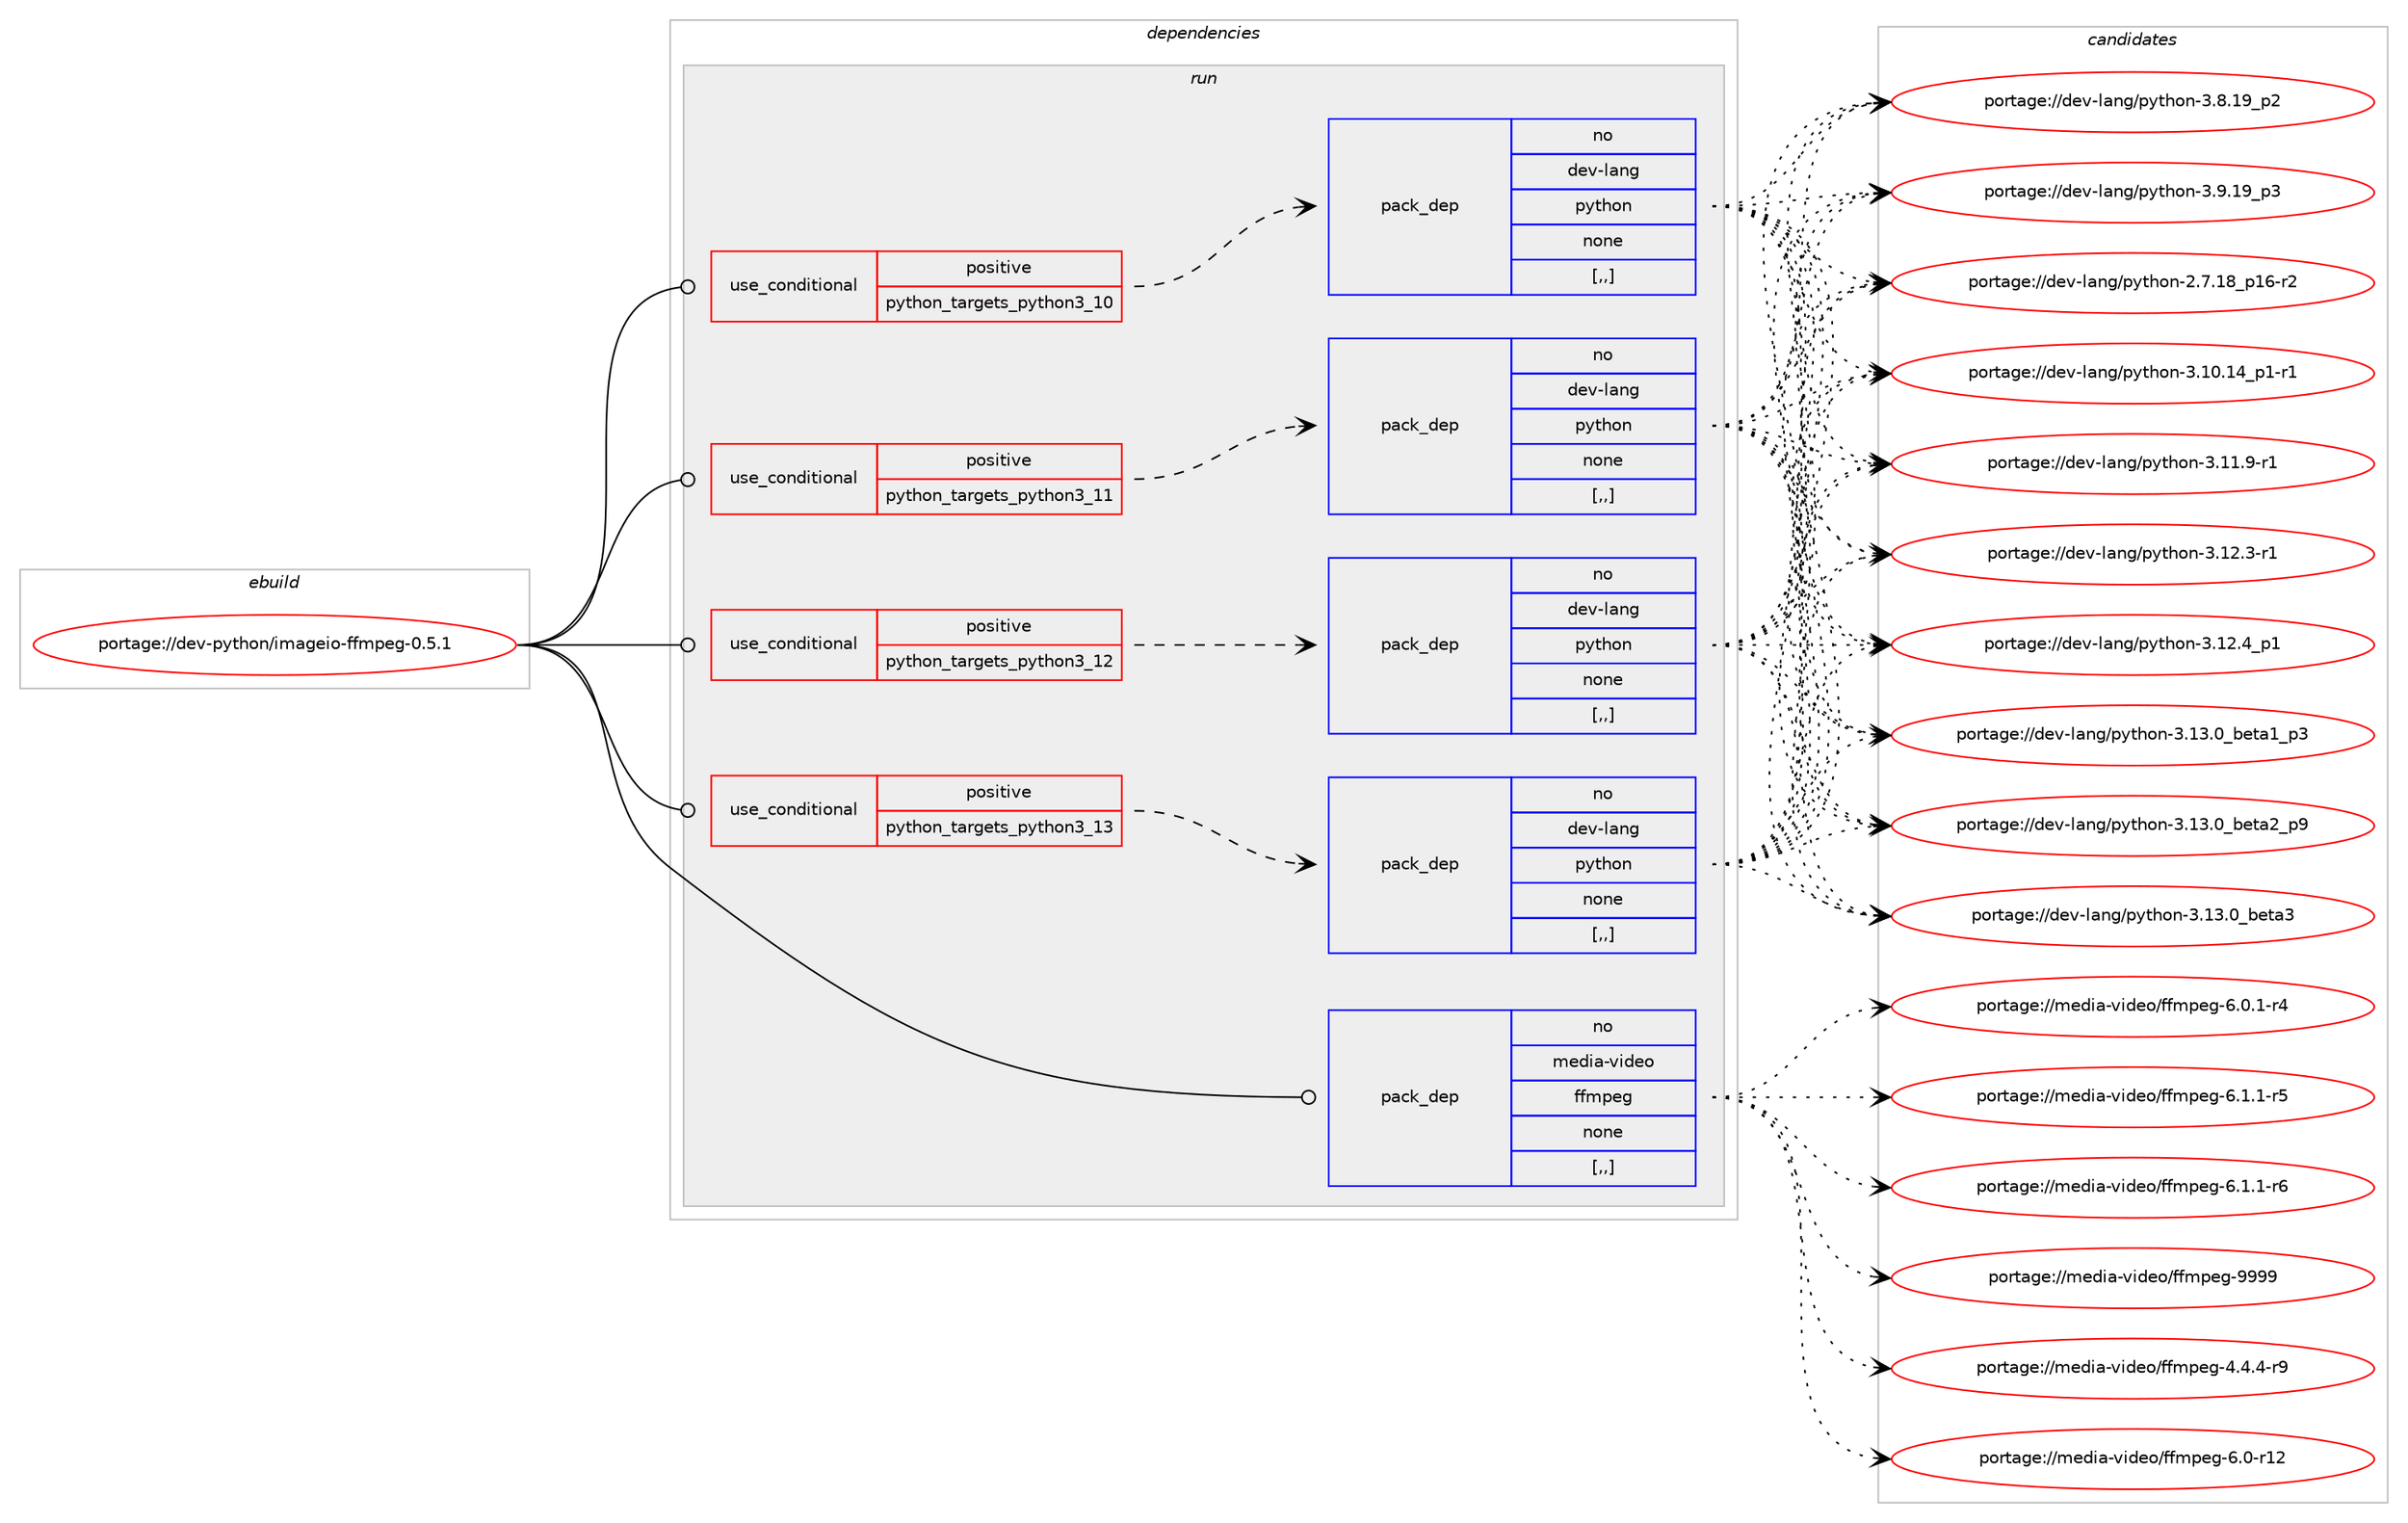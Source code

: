 digraph prolog {

# *************
# Graph options
# *************

newrank=true;
concentrate=true;
compound=true;
graph [rankdir=LR,fontname=Helvetica,fontsize=10,ranksep=1.5];#, ranksep=2.5, nodesep=0.2];
edge  [arrowhead=vee];
node  [fontname=Helvetica,fontsize=10];

# **********
# The ebuild
# **********

subgraph cluster_leftcol {
color=gray;
rank=same;
label=<<i>ebuild</i>>;
id [label="portage://dev-python/imageio-ffmpeg-0.5.1", color=red, width=4, href="../dev-python/imageio-ffmpeg-0.5.1.svg"];
}

# ****************
# The dependencies
# ****************

subgraph cluster_midcol {
color=gray;
label=<<i>dependencies</i>>;
subgraph cluster_compile {
fillcolor="#eeeeee";
style=filled;
label=<<i>compile</i>>;
}
subgraph cluster_compileandrun {
fillcolor="#eeeeee";
style=filled;
label=<<i>compile and run</i>>;
}
subgraph cluster_run {
fillcolor="#eeeeee";
style=filled;
label=<<i>run</i>>;
subgraph cond32621 {
dependency144827 [label=<<TABLE BORDER="0" CELLBORDER="1" CELLSPACING="0" CELLPADDING="4"><TR><TD ROWSPAN="3" CELLPADDING="10">use_conditional</TD></TR><TR><TD>positive</TD></TR><TR><TD>python_targets_python3_10</TD></TR></TABLE>>, shape=none, color=red];
subgraph pack110991 {
dependency144828 [label=<<TABLE BORDER="0" CELLBORDER="1" CELLSPACING="0" CELLPADDING="4" WIDTH="220"><TR><TD ROWSPAN="6" CELLPADDING="30">pack_dep</TD></TR><TR><TD WIDTH="110">no</TD></TR><TR><TD>dev-lang</TD></TR><TR><TD>python</TD></TR><TR><TD>none</TD></TR><TR><TD>[,,]</TD></TR></TABLE>>, shape=none, color=blue];
}
dependency144827:e -> dependency144828:w [weight=20,style="dashed",arrowhead="vee"];
}
id:e -> dependency144827:w [weight=20,style="solid",arrowhead="odot"];
subgraph cond32622 {
dependency144829 [label=<<TABLE BORDER="0" CELLBORDER="1" CELLSPACING="0" CELLPADDING="4"><TR><TD ROWSPAN="3" CELLPADDING="10">use_conditional</TD></TR><TR><TD>positive</TD></TR><TR><TD>python_targets_python3_11</TD></TR></TABLE>>, shape=none, color=red];
subgraph pack110992 {
dependency144830 [label=<<TABLE BORDER="0" CELLBORDER="1" CELLSPACING="0" CELLPADDING="4" WIDTH="220"><TR><TD ROWSPAN="6" CELLPADDING="30">pack_dep</TD></TR><TR><TD WIDTH="110">no</TD></TR><TR><TD>dev-lang</TD></TR><TR><TD>python</TD></TR><TR><TD>none</TD></TR><TR><TD>[,,]</TD></TR></TABLE>>, shape=none, color=blue];
}
dependency144829:e -> dependency144830:w [weight=20,style="dashed",arrowhead="vee"];
}
id:e -> dependency144829:w [weight=20,style="solid",arrowhead="odot"];
subgraph cond32623 {
dependency144831 [label=<<TABLE BORDER="0" CELLBORDER="1" CELLSPACING="0" CELLPADDING="4"><TR><TD ROWSPAN="3" CELLPADDING="10">use_conditional</TD></TR><TR><TD>positive</TD></TR><TR><TD>python_targets_python3_12</TD></TR></TABLE>>, shape=none, color=red];
subgraph pack110993 {
dependency144832 [label=<<TABLE BORDER="0" CELLBORDER="1" CELLSPACING="0" CELLPADDING="4" WIDTH="220"><TR><TD ROWSPAN="6" CELLPADDING="30">pack_dep</TD></TR><TR><TD WIDTH="110">no</TD></TR><TR><TD>dev-lang</TD></TR><TR><TD>python</TD></TR><TR><TD>none</TD></TR><TR><TD>[,,]</TD></TR></TABLE>>, shape=none, color=blue];
}
dependency144831:e -> dependency144832:w [weight=20,style="dashed",arrowhead="vee"];
}
id:e -> dependency144831:w [weight=20,style="solid",arrowhead="odot"];
subgraph cond32624 {
dependency144833 [label=<<TABLE BORDER="0" CELLBORDER="1" CELLSPACING="0" CELLPADDING="4"><TR><TD ROWSPAN="3" CELLPADDING="10">use_conditional</TD></TR><TR><TD>positive</TD></TR><TR><TD>python_targets_python3_13</TD></TR></TABLE>>, shape=none, color=red];
subgraph pack110994 {
dependency144834 [label=<<TABLE BORDER="0" CELLBORDER="1" CELLSPACING="0" CELLPADDING="4" WIDTH="220"><TR><TD ROWSPAN="6" CELLPADDING="30">pack_dep</TD></TR><TR><TD WIDTH="110">no</TD></TR><TR><TD>dev-lang</TD></TR><TR><TD>python</TD></TR><TR><TD>none</TD></TR><TR><TD>[,,]</TD></TR></TABLE>>, shape=none, color=blue];
}
dependency144833:e -> dependency144834:w [weight=20,style="dashed",arrowhead="vee"];
}
id:e -> dependency144833:w [weight=20,style="solid",arrowhead="odot"];
subgraph pack110995 {
dependency144835 [label=<<TABLE BORDER="0" CELLBORDER="1" CELLSPACING="0" CELLPADDING="4" WIDTH="220"><TR><TD ROWSPAN="6" CELLPADDING="30">pack_dep</TD></TR><TR><TD WIDTH="110">no</TD></TR><TR><TD>media-video</TD></TR><TR><TD>ffmpeg</TD></TR><TR><TD>none</TD></TR><TR><TD>[,,]</TD></TR></TABLE>>, shape=none, color=blue];
}
id:e -> dependency144835:w [weight=20,style="solid",arrowhead="odot"];
}
}

# **************
# The candidates
# **************

subgraph cluster_choices {
rank=same;
color=gray;
label=<<i>candidates</i>>;

subgraph choice110991 {
color=black;
nodesep=1;
choice100101118451089711010347112121116104111110455046554649569511249544511450 [label="portage://dev-lang/python-2.7.18_p16-r2", color=red, width=4,href="../dev-lang/python-2.7.18_p16-r2.svg"];
choice100101118451089711010347112121116104111110455146494846495295112494511449 [label="portage://dev-lang/python-3.10.14_p1-r1", color=red, width=4,href="../dev-lang/python-3.10.14_p1-r1.svg"];
choice100101118451089711010347112121116104111110455146494946574511449 [label="portage://dev-lang/python-3.11.9-r1", color=red, width=4,href="../dev-lang/python-3.11.9-r1.svg"];
choice100101118451089711010347112121116104111110455146495046514511449 [label="portage://dev-lang/python-3.12.3-r1", color=red, width=4,href="../dev-lang/python-3.12.3-r1.svg"];
choice100101118451089711010347112121116104111110455146495046529511249 [label="portage://dev-lang/python-3.12.4_p1", color=red, width=4,href="../dev-lang/python-3.12.4_p1.svg"];
choice10010111845108971101034711212111610411111045514649514648959810111697499511251 [label="portage://dev-lang/python-3.13.0_beta1_p3", color=red, width=4,href="../dev-lang/python-3.13.0_beta1_p3.svg"];
choice10010111845108971101034711212111610411111045514649514648959810111697509511257 [label="portage://dev-lang/python-3.13.0_beta2_p9", color=red, width=4,href="../dev-lang/python-3.13.0_beta2_p9.svg"];
choice1001011184510897110103471121211161041111104551464951464895981011169751 [label="portage://dev-lang/python-3.13.0_beta3", color=red, width=4,href="../dev-lang/python-3.13.0_beta3.svg"];
choice100101118451089711010347112121116104111110455146564649579511250 [label="portage://dev-lang/python-3.8.19_p2", color=red, width=4,href="../dev-lang/python-3.8.19_p2.svg"];
choice100101118451089711010347112121116104111110455146574649579511251 [label="portage://dev-lang/python-3.9.19_p3", color=red, width=4,href="../dev-lang/python-3.9.19_p3.svg"];
dependency144828:e -> choice100101118451089711010347112121116104111110455046554649569511249544511450:w [style=dotted,weight="100"];
dependency144828:e -> choice100101118451089711010347112121116104111110455146494846495295112494511449:w [style=dotted,weight="100"];
dependency144828:e -> choice100101118451089711010347112121116104111110455146494946574511449:w [style=dotted,weight="100"];
dependency144828:e -> choice100101118451089711010347112121116104111110455146495046514511449:w [style=dotted,weight="100"];
dependency144828:e -> choice100101118451089711010347112121116104111110455146495046529511249:w [style=dotted,weight="100"];
dependency144828:e -> choice10010111845108971101034711212111610411111045514649514648959810111697499511251:w [style=dotted,weight="100"];
dependency144828:e -> choice10010111845108971101034711212111610411111045514649514648959810111697509511257:w [style=dotted,weight="100"];
dependency144828:e -> choice1001011184510897110103471121211161041111104551464951464895981011169751:w [style=dotted,weight="100"];
dependency144828:e -> choice100101118451089711010347112121116104111110455146564649579511250:w [style=dotted,weight="100"];
dependency144828:e -> choice100101118451089711010347112121116104111110455146574649579511251:w [style=dotted,weight="100"];
}
subgraph choice110992 {
color=black;
nodesep=1;
choice100101118451089711010347112121116104111110455046554649569511249544511450 [label="portage://dev-lang/python-2.7.18_p16-r2", color=red, width=4,href="../dev-lang/python-2.7.18_p16-r2.svg"];
choice100101118451089711010347112121116104111110455146494846495295112494511449 [label="portage://dev-lang/python-3.10.14_p1-r1", color=red, width=4,href="../dev-lang/python-3.10.14_p1-r1.svg"];
choice100101118451089711010347112121116104111110455146494946574511449 [label="portage://dev-lang/python-3.11.9-r1", color=red, width=4,href="../dev-lang/python-3.11.9-r1.svg"];
choice100101118451089711010347112121116104111110455146495046514511449 [label="portage://dev-lang/python-3.12.3-r1", color=red, width=4,href="../dev-lang/python-3.12.3-r1.svg"];
choice100101118451089711010347112121116104111110455146495046529511249 [label="portage://dev-lang/python-3.12.4_p1", color=red, width=4,href="../dev-lang/python-3.12.4_p1.svg"];
choice10010111845108971101034711212111610411111045514649514648959810111697499511251 [label="portage://dev-lang/python-3.13.0_beta1_p3", color=red, width=4,href="../dev-lang/python-3.13.0_beta1_p3.svg"];
choice10010111845108971101034711212111610411111045514649514648959810111697509511257 [label="portage://dev-lang/python-3.13.0_beta2_p9", color=red, width=4,href="../dev-lang/python-3.13.0_beta2_p9.svg"];
choice1001011184510897110103471121211161041111104551464951464895981011169751 [label="portage://dev-lang/python-3.13.0_beta3", color=red, width=4,href="../dev-lang/python-3.13.0_beta3.svg"];
choice100101118451089711010347112121116104111110455146564649579511250 [label="portage://dev-lang/python-3.8.19_p2", color=red, width=4,href="../dev-lang/python-3.8.19_p2.svg"];
choice100101118451089711010347112121116104111110455146574649579511251 [label="portage://dev-lang/python-3.9.19_p3", color=red, width=4,href="../dev-lang/python-3.9.19_p3.svg"];
dependency144830:e -> choice100101118451089711010347112121116104111110455046554649569511249544511450:w [style=dotted,weight="100"];
dependency144830:e -> choice100101118451089711010347112121116104111110455146494846495295112494511449:w [style=dotted,weight="100"];
dependency144830:e -> choice100101118451089711010347112121116104111110455146494946574511449:w [style=dotted,weight="100"];
dependency144830:e -> choice100101118451089711010347112121116104111110455146495046514511449:w [style=dotted,weight="100"];
dependency144830:e -> choice100101118451089711010347112121116104111110455146495046529511249:w [style=dotted,weight="100"];
dependency144830:e -> choice10010111845108971101034711212111610411111045514649514648959810111697499511251:w [style=dotted,weight="100"];
dependency144830:e -> choice10010111845108971101034711212111610411111045514649514648959810111697509511257:w [style=dotted,weight="100"];
dependency144830:e -> choice1001011184510897110103471121211161041111104551464951464895981011169751:w [style=dotted,weight="100"];
dependency144830:e -> choice100101118451089711010347112121116104111110455146564649579511250:w [style=dotted,weight="100"];
dependency144830:e -> choice100101118451089711010347112121116104111110455146574649579511251:w [style=dotted,weight="100"];
}
subgraph choice110993 {
color=black;
nodesep=1;
choice100101118451089711010347112121116104111110455046554649569511249544511450 [label="portage://dev-lang/python-2.7.18_p16-r2", color=red, width=4,href="../dev-lang/python-2.7.18_p16-r2.svg"];
choice100101118451089711010347112121116104111110455146494846495295112494511449 [label="portage://dev-lang/python-3.10.14_p1-r1", color=red, width=4,href="../dev-lang/python-3.10.14_p1-r1.svg"];
choice100101118451089711010347112121116104111110455146494946574511449 [label="portage://dev-lang/python-3.11.9-r1", color=red, width=4,href="../dev-lang/python-3.11.9-r1.svg"];
choice100101118451089711010347112121116104111110455146495046514511449 [label="portage://dev-lang/python-3.12.3-r1", color=red, width=4,href="../dev-lang/python-3.12.3-r1.svg"];
choice100101118451089711010347112121116104111110455146495046529511249 [label="portage://dev-lang/python-3.12.4_p1", color=red, width=4,href="../dev-lang/python-3.12.4_p1.svg"];
choice10010111845108971101034711212111610411111045514649514648959810111697499511251 [label="portage://dev-lang/python-3.13.0_beta1_p3", color=red, width=4,href="../dev-lang/python-3.13.0_beta1_p3.svg"];
choice10010111845108971101034711212111610411111045514649514648959810111697509511257 [label="portage://dev-lang/python-3.13.0_beta2_p9", color=red, width=4,href="../dev-lang/python-3.13.0_beta2_p9.svg"];
choice1001011184510897110103471121211161041111104551464951464895981011169751 [label="portage://dev-lang/python-3.13.0_beta3", color=red, width=4,href="../dev-lang/python-3.13.0_beta3.svg"];
choice100101118451089711010347112121116104111110455146564649579511250 [label="portage://dev-lang/python-3.8.19_p2", color=red, width=4,href="../dev-lang/python-3.8.19_p2.svg"];
choice100101118451089711010347112121116104111110455146574649579511251 [label="portage://dev-lang/python-3.9.19_p3", color=red, width=4,href="../dev-lang/python-3.9.19_p3.svg"];
dependency144832:e -> choice100101118451089711010347112121116104111110455046554649569511249544511450:w [style=dotted,weight="100"];
dependency144832:e -> choice100101118451089711010347112121116104111110455146494846495295112494511449:w [style=dotted,weight="100"];
dependency144832:e -> choice100101118451089711010347112121116104111110455146494946574511449:w [style=dotted,weight="100"];
dependency144832:e -> choice100101118451089711010347112121116104111110455146495046514511449:w [style=dotted,weight="100"];
dependency144832:e -> choice100101118451089711010347112121116104111110455146495046529511249:w [style=dotted,weight="100"];
dependency144832:e -> choice10010111845108971101034711212111610411111045514649514648959810111697499511251:w [style=dotted,weight="100"];
dependency144832:e -> choice10010111845108971101034711212111610411111045514649514648959810111697509511257:w [style=dotted,weight="100"];
dependency144832:e -> choice1001011184510897110103471121211161041111104551464951464895981011169751:w [style=dotted,weight="100"];
dependency144832:e -> choice100101118451089711010347112121116104111110455146564649579511250:w [style=dotted,weight="100"];
dependency144832:e -> choice100101118451089711010347112121116104111110455146574649579511251:w [style=dotted,weight="100"];
}
subgraph choice110994 {
color=black;
nodesep=1;
choice100101118451089711010347112121116104111110455046554649569511249544511450 [label="portage://dev-lang/python-2.7.18_p16-r2", color=red, width=4,href="../dev-lang/python-2.7.18_p16-r2.svg"];
choice100101118451089711010347112121116104111110455146494846495295112494511449 [label="portage://dev-lang/python-3.10.14_p1-r1", color=red, width=4,href="../dev-lang/python-3.10.14_p1-r1.svg"];
choice100101118451089711010347112121116104111110455146494946574511449 [label="portage://dev-lang/python-3.11.9-r1", color=red, width=4,href="../dev-lang/python-3.11.9-r1.svg"];
choice100101118451089711010347112121116104111110455146495046514511449 [label="portage://dev-lang/python-3.12.3-r1", color=red, width=4,href="../dev-lang/python-3.12.3-r1.svg"];
choice100101118451089711010347112121116104111110455146495046529511249 [label="portage://dev-lang/python-3.12.4_p1", color=red, width=4,href="../dev-lang/python-3.12.4_p1.svg"];
choice10010111845108971101034711212111610411111045514649514648959810111697499511251 [label="portage://dev-lang/python-3.13.0_beta1_p3", color=red, width=4,href="../dev-lang/python-3.13.0_beta1_p3.svg"];
choice10010111845108971101034711212111610411111045514649514648959810111697509511257 [label="portage://dev-lang/python-3.13.0_beta2_p9", color=red, width=4,href="../dev-lang/python-3.13.0_beta2_p9.svg"];
choice1001011184510897110103471121211161041111104551464951464895981011169751 [label="portage://dev-lang/python-3.13.0_beta3", color=red, width=4,href="../dev-lang/python-3.13.0_beta3.svg"];
choice100101118451089711010347112121116104111110455146564649579511250 [label="portage://dev-lang/python-3.8.19_p2", color=red, width=4,href="../dev-lang/python-3.8.19_p2.svg"];
choice100101118451089711010347112121116104111110455146574649579511251 [label="portage://dev-lang/python-3.9.19_p3", color=red, width=4,href="../dev-lang/python-3.9.19_p3.svg"];
dependency144834:e -> choice100101118451089711010347112121116104111110455046554649569511249544511450:w [style=dotted,weight="100"];
dependency144834:e -> choice100101118451089711010347112121116104111110455146494846495295112494511449:w [style=dotted,weight="100"];
dependency144834:e -> choice100101118451089711010347112121116104111110455146494946574511449:w [style=dotted,weight="100"];
dependency144834:e -> choice100101118451089711010347112121116104111110455146495046514511449:w [style=dotted,weight="100"];
dependency144834:e -> choice100101118451089711010347112121116104111110455146495046529511249:w [style=dotted,weight="100"];
dependency144834:e -> choice10010111845108971101034711212111610411111045514649514648959810111697499511251:w [style=dotted,weight="100"];
dependency144834:e -> choice10010111845108971101034711212111610411111045514649514648959810111697509511257:w [style=dotted,weight="100"];
dependency144834:e -> choice1001011184510897110103471121211161041111104551464951464895981011169751:w [style=dotted,weight="100"];
dependency144834:e -> choice100101118451089711010347112121116104111110455146564649579511250:w [style=dotted,weight="100"];
dependency144834:e -> choice100101118451089711010347112121116104111110455146574649579511251:w [style=dotted,weight="100"];
}
subgraph choice110995 {
color=black;
nodesep=1;
choice1091011001059745118105100101111471021021091121011034552465246524511457 [label="portage://media-video/ffmpeg-4.4.4-r9", color=red, width=4,href="../media-video/ffmpeg-4.4.4-r9.svg"];
choice10910110010597451181051001011114710210210911210110345544648451144950 [label="portage://media-video/ffmpeg-6.0-r12", color=red, width=4,href="../media-video/ffmpeg-6.0-r12.svg"];
choice1091011001059745118105100101111471021021091121011034554464846494511452 [label="portage://media-video/ffmpeg-6.0.1-r4", color=red, width=4,href="../media-video/ffmpeg-6.0.1-r4.svg"];
choice1091011001059745118105100101111471021021091121011034554464946494511453 [label="portage://media-video/ffmpeg-6.1.1-r5", color=red, width=4,href="../media-video/ffmpeg-6.1.1-r5.svg"];
choice1091011001059745118105100101111471021021091121011034554464946494511454 [label="portage://media-video/ffmpeg-6.1.1-r6", color=red, width=4,href="../media-video/ffmpeg-6.1.1-r6.svg"];
choice1091011001059745118105100101111471021021091121011034557575757 [label="portage://media-video/ffmpeg-9999", color=red, width=4,href="../media-video/ffmpeg-9999.svg"];
dependency144835:e -> choice1091011001059745118105100101111471021021091121011034552465246524511457:w [style=dotted,weight="100"];
dependency144835:e -> choice10910110010597451181051001011114710210210911210110345544648451144950:w [style=dotted,weight="100"];
dependency144835:e -> choice1091011001059745118105100101111471021021091121011034554464846494511452:w [style=dotted,weight="100"];
dependency144835:e -> choice1091011001059745118105100101111471021021091121011034554464946494511453:w [style=dotted,weight="100"];
dependency144835:e -> choice1091011001059745118105100101111471021021091121011034554464946494511454:w [style=dotted,weight="100"];
dependency144835:e -> choice1091011001059745118105100101111471021021091121011034557575757:w [style=dotted,weight="100"];
}
}

}
